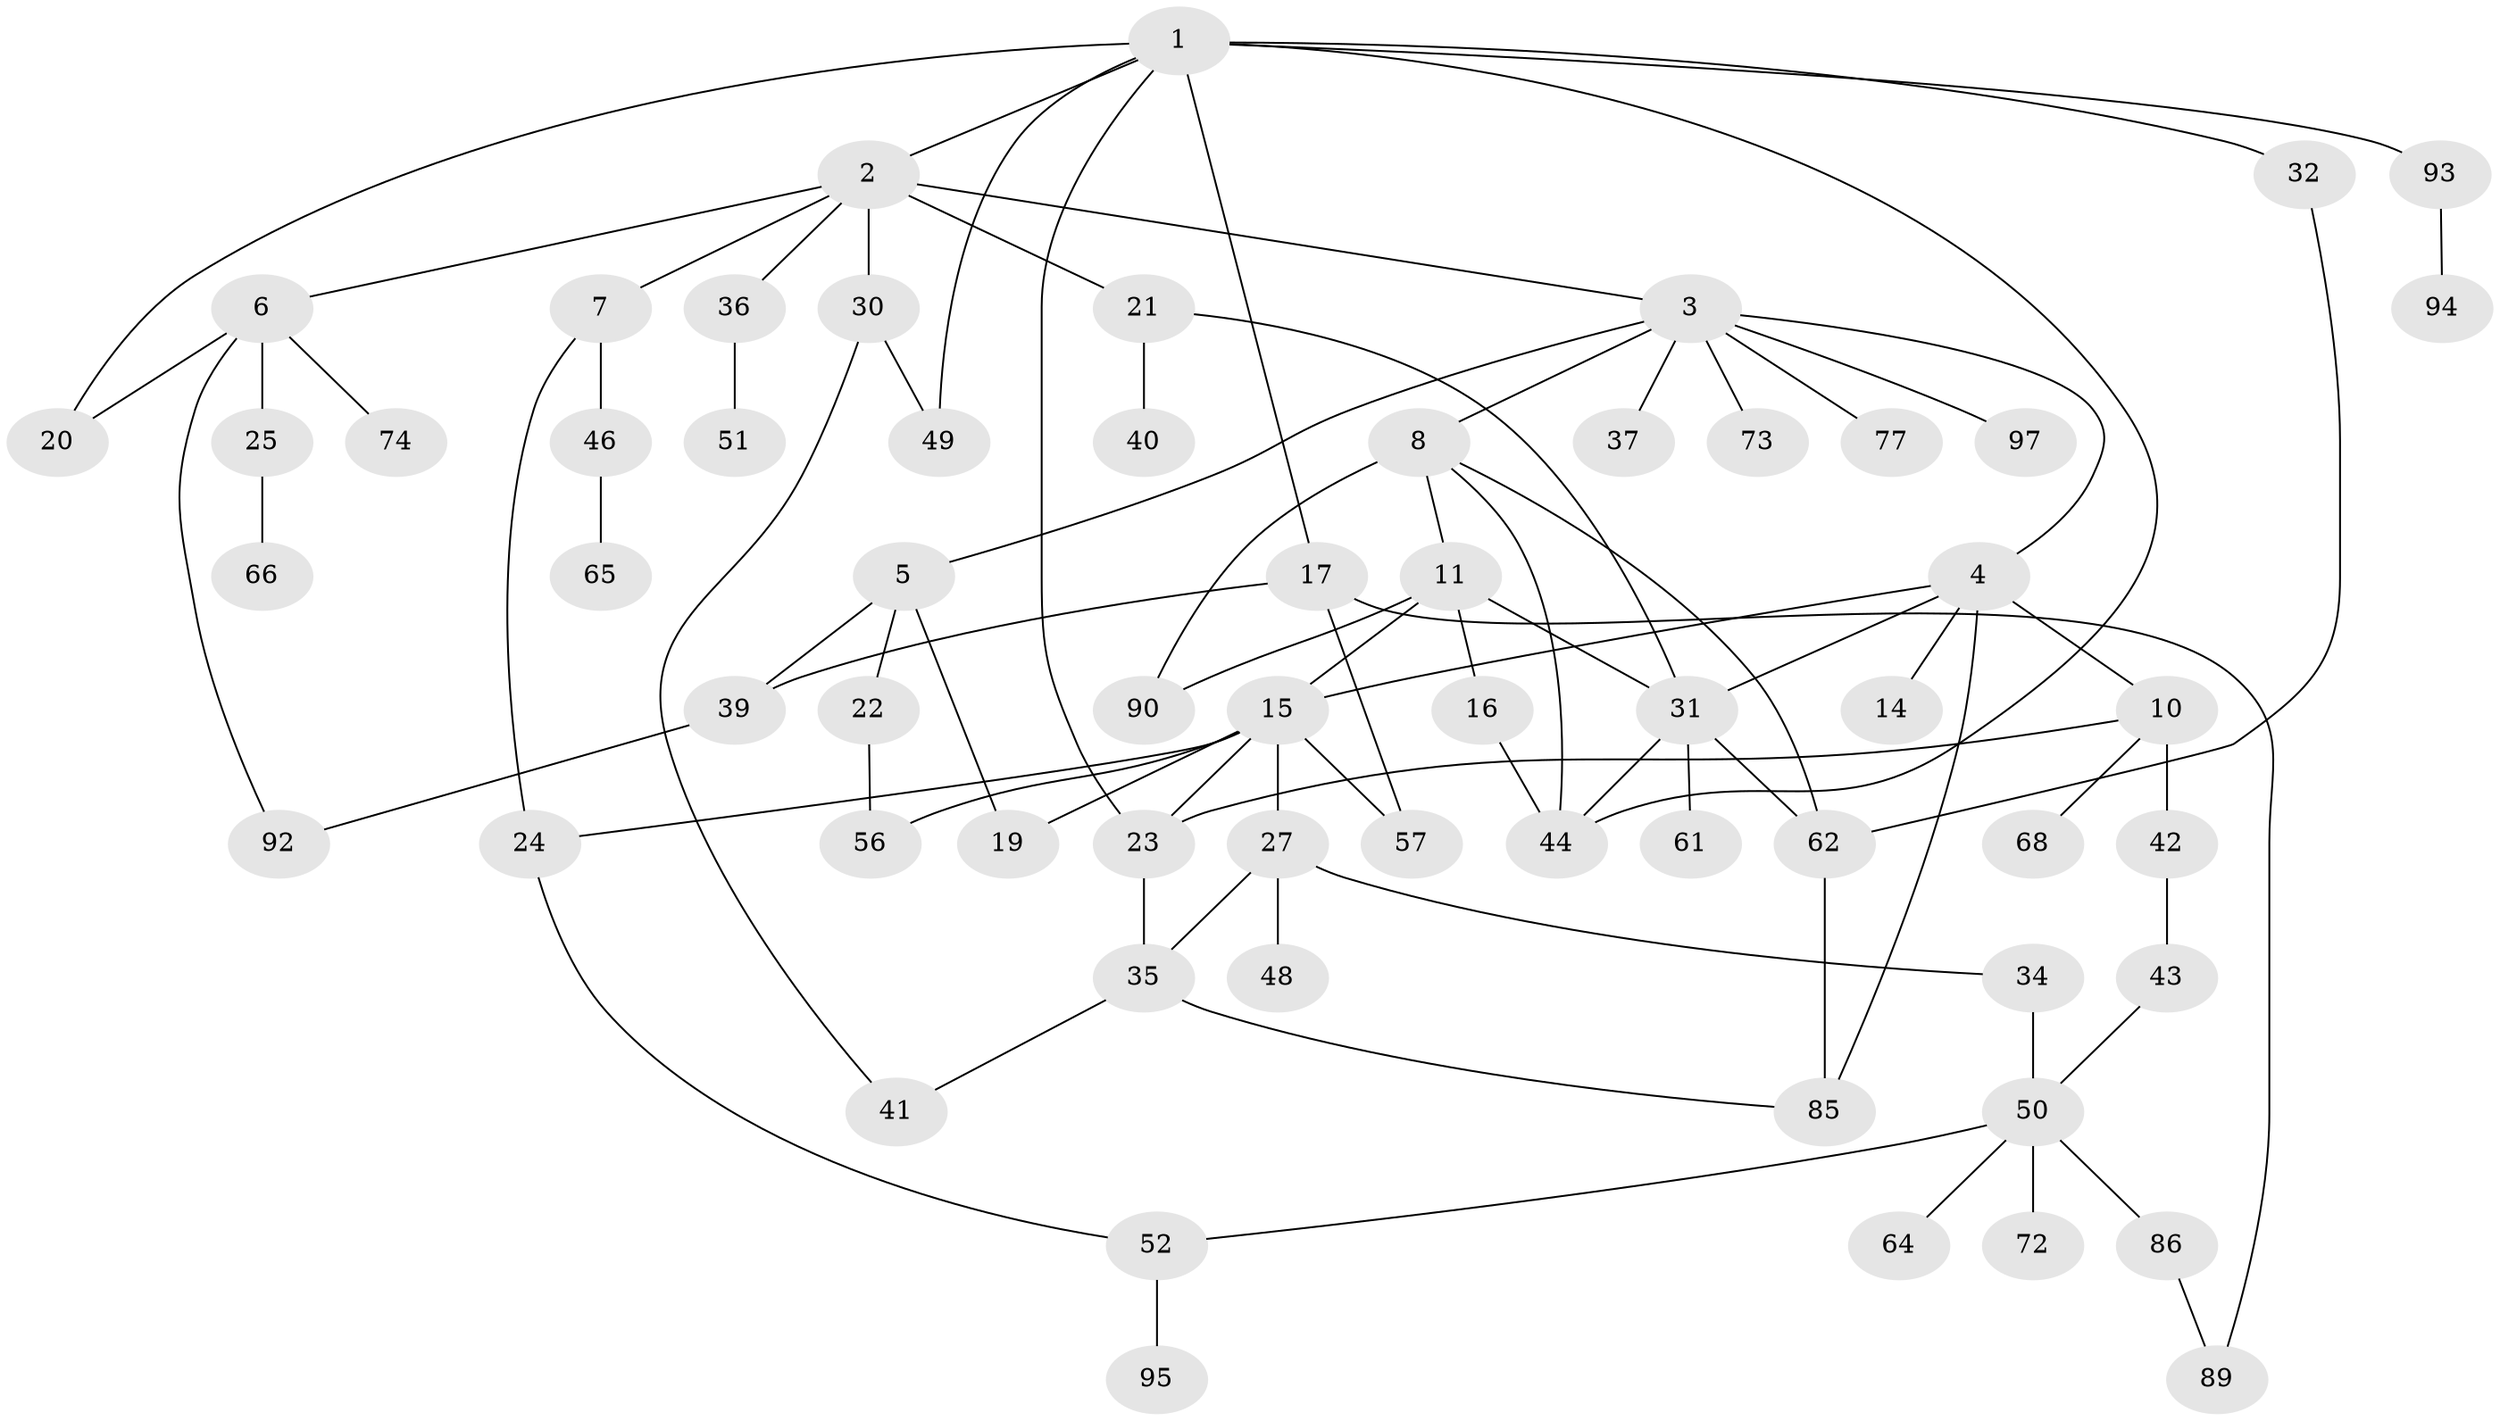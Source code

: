 // original degree distribution, {5: 0.06, 7: 0.01, 8: 0.01, 6: 0.02, 4: 0.12, 3: 0.18, 2: 0.31, 1: 0.29}
// Generated by graph-tools (version 1.1) at 2025/11/02/21/25 10:11:06]
// undirected, 62 vertices, 87 edges
graph export_dot {
graph [start="1"]
  node [color=gray90,style=filled];
  1 [super="+12"];
  2 [super="+13"];
  3 [super="+54"];
  4 [super="+9"];
  5 [super="+33"];
  6 [super="+83"];
  7 [super="+55"];
  8 [super="+70"];
  10 [super="+38"];
  11 [super="+47"];
  14 [super="+53"];
  15 [super="+18"];
  16 [super="+88"];
  17 [super="+59"];
  19 [super="+84"];
  20;
  21 [super="+60"];
  22;
  23 [super="+28"];
  24 [super="+26"];
  25 [super="+29"];
  27 [super="+80"];
  30 [super="+71"];
  31 [super="+45"];
  32 [super="+67"];
  34 [super="+58"];
  35 [super="+69"];
  36 [super="+82"];
  37;
  39 [super="+87"];
  40;
  41 [super="+100"];
  42;
  43;
  44 [super="+79"];
  46 [super="+91"];
  48;
  49;
  50 [super="+63"];
  51;
  52 [super="+76"];
  56 [super="+81"];
  57 [super="+78"];
  61 [super="+75"];
  62;
  64;
  65;
  66;
  68;
  72;
  73 [super="+99"];
  74;
  77;
  85;
  86;
  89;
  90 [super="+96"];
  92;
  93;
  94;
  95 [super="+98"];
  97;
  1 -- 2;
  1 -- 17;
  1 -- 23;
  1 -- 49;
  1 -- 32;
  1 -- 20;
  1 -- 44;
  1 -- 93;
  2 -- 3;
  2 -- 6;
  2 -- 7;
  2 -- 21;
  2 -- 36;
  2 -- 30;
  3 -- 4;
  3 -- 5;
  3 -- 8;
  3 -- 37;
  3 -- 77;
  3 -- 97;
  3 -- 73;
  4 -- 14;
  4 -- 15;
  4 -- 85;
  4 -- 31;
  4 -- 10;
  5 -- 22;
  5 -- 39;
  5 -- 19;
  6 -- 20;
  6 -- 25;
  6 -- 74;
  6 -- 92;
  7 -- 46;
  7 -- 24;
  8 -- 11;
  8 -- 90;
  8 -- 62;
  8 -- 44;
  10 -- 68;
  10 -- 42;
  10 -- 23;
  11 -- 16;
  11 -- 15;
  11 -- 31;
  11 -- 90;
  15 -- 24;
  15 -- 27;
  15 -- 19;
  15 -- 56;
  15 -- 57;
  15 -- 23;
  16 -- 44;
  17 -- 39;
  17 -- 89;
  17 -- 57;
  21 -- 31;
  21 -- 40;
  22 -- 56;
  23 -- 35;
  24 -- 52;
  25 -- 66;
  27 -- 34;
  27 -- 48;
  27 -- 35;
  30 -- 41;
  30 -- 49;
  31 -- 62;
  31 -- 44;
  31 -- 61;
  32 -- 62;
  34 -- 50;
  35 -- 85;
  35 -- 41;
  36 -- 51;
  39 -- 92;
  42 -- 43;
  43 -- 50;
  46 -- 65;
  50 -- 52;
  50 -- 72;
  50 -- 64;
  50 -- 86;
  52 -- 95;
  62 -- 85;
  86 -- 89;
  93 -- 94;
}
